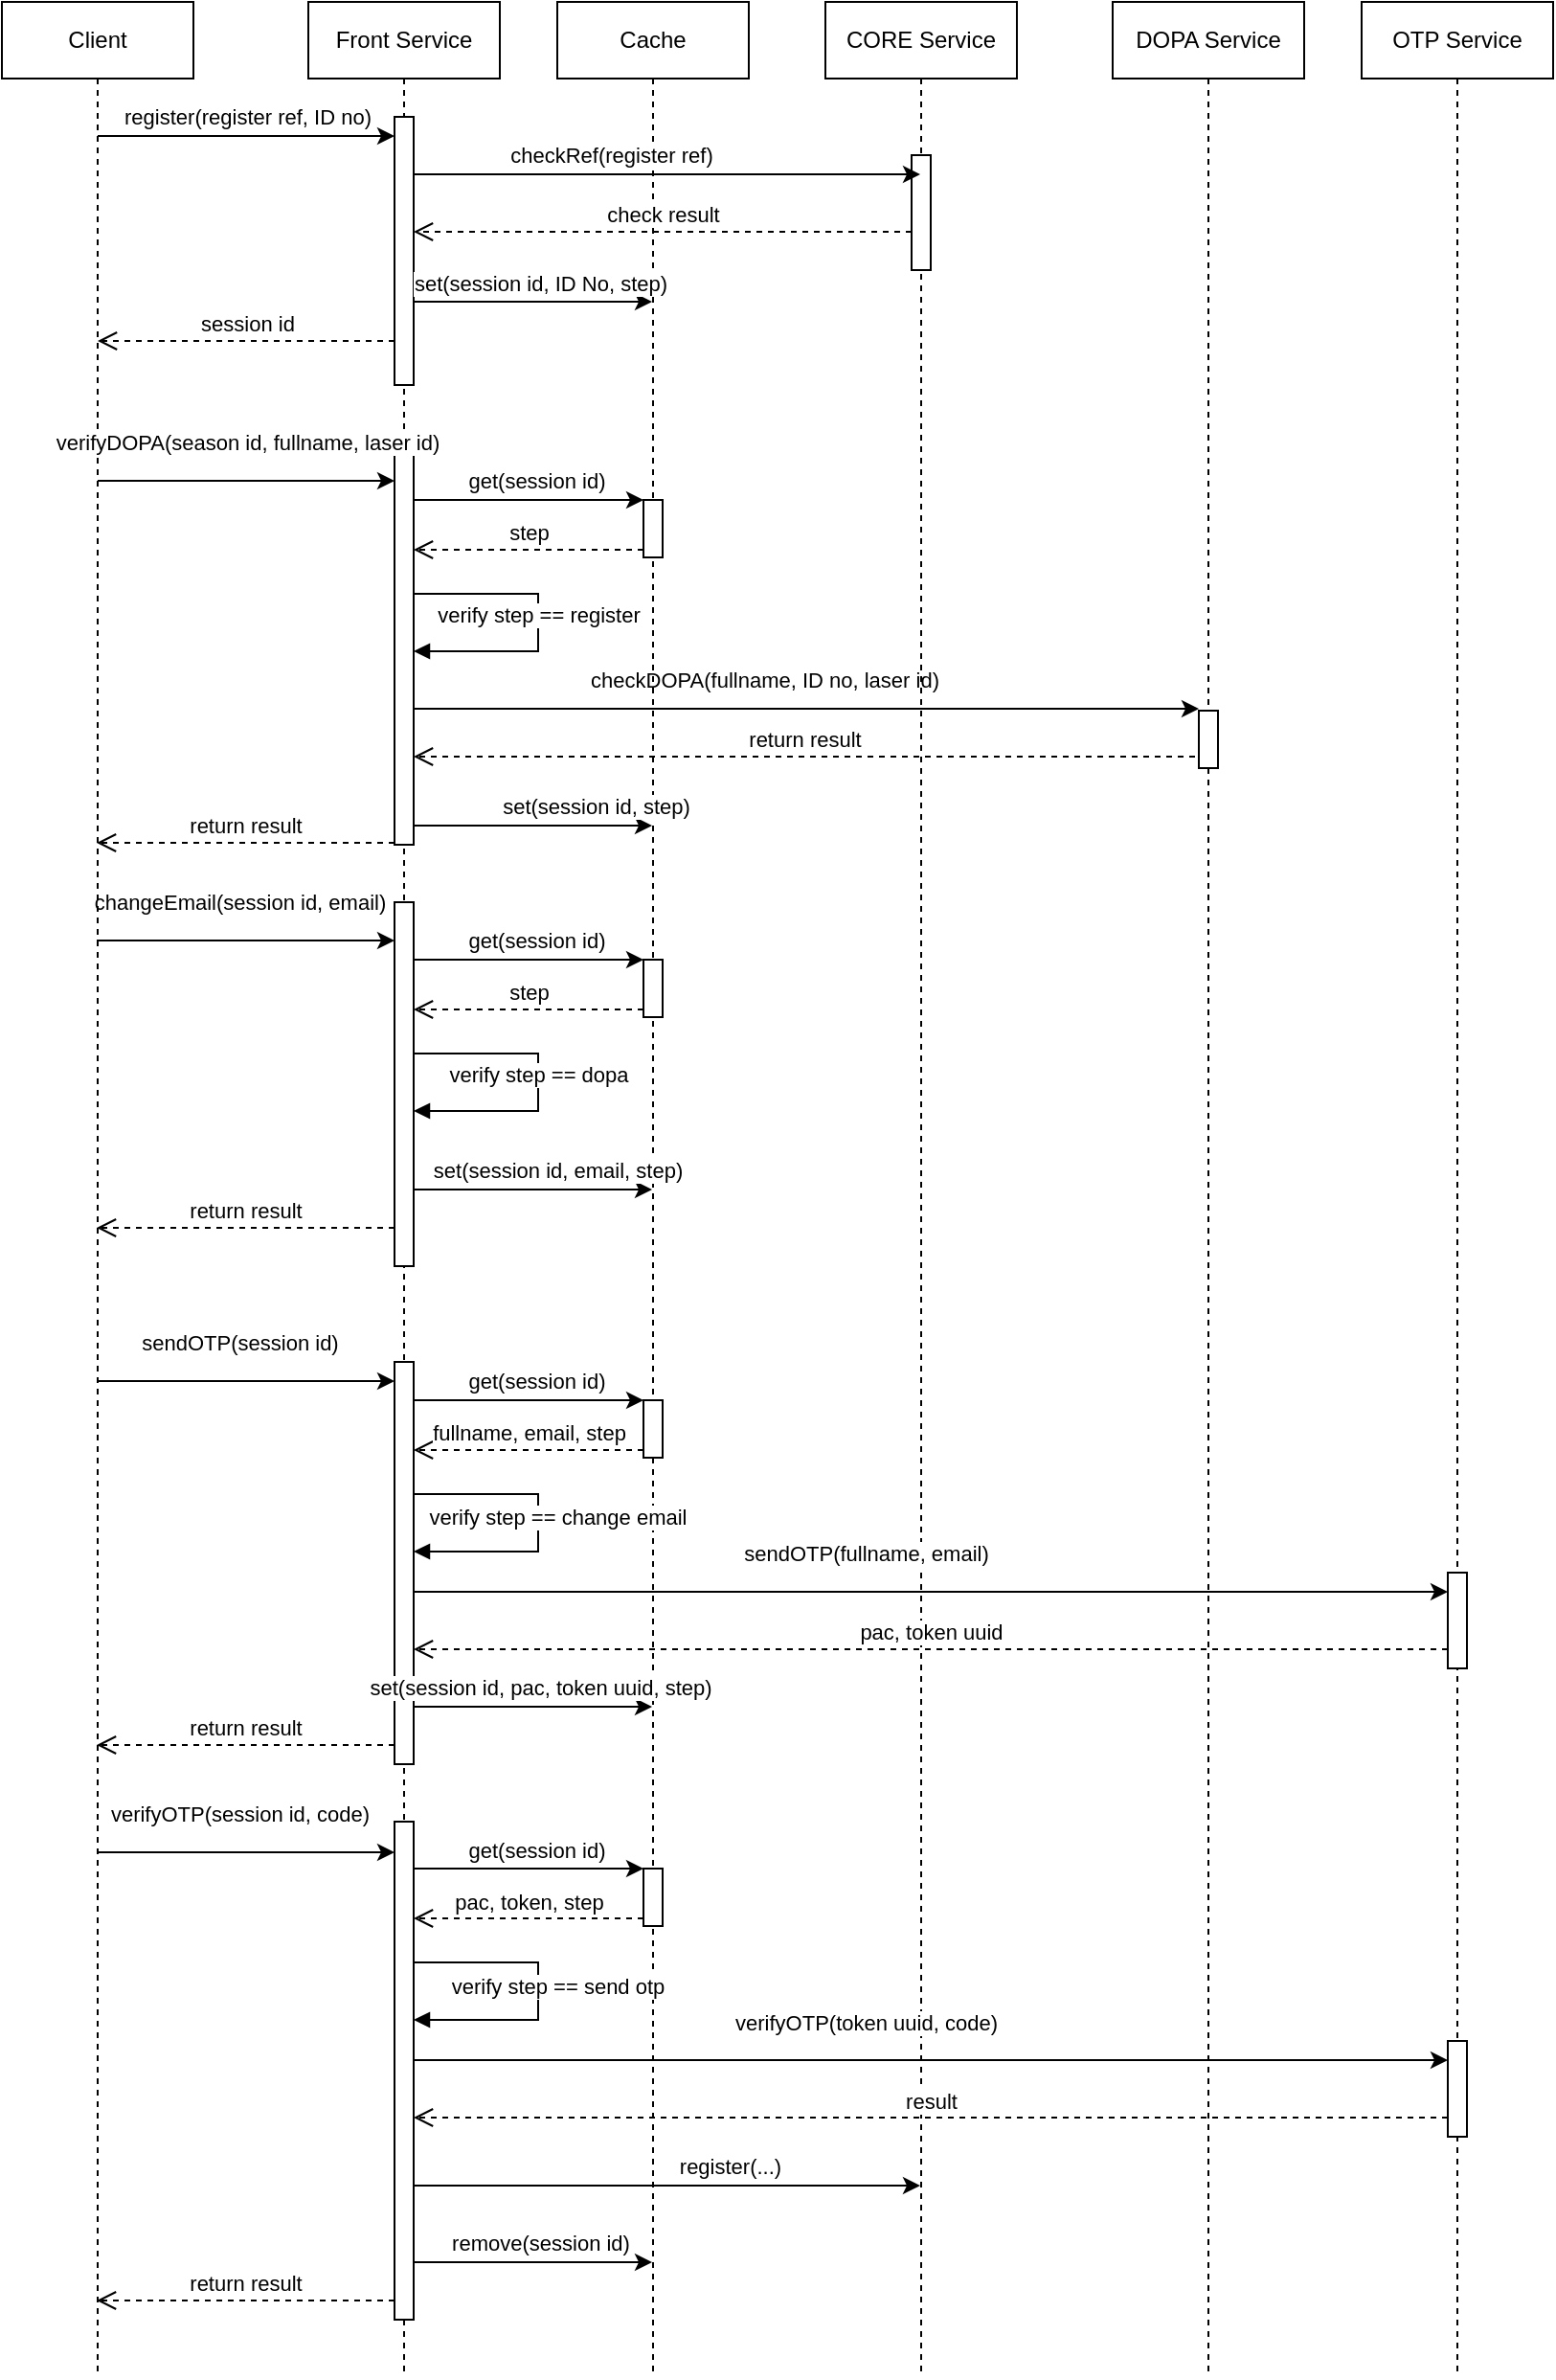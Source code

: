 <mxfile version="21.7.4" type="device">
  <diagram name="Page-1" id="2YBvvXClWsGukQMizWep">
    <mxGraphModel dx="984" dy="750" grid="1" gridSize="10" guides="1" tooltips="1" connect="1" arrows="1" fold="1" page="1" pageScale="1" pageWidth="850" pageHeight="1100" math="0" shadow="0">
      <root>
        <mxCell id="0" />
        <mxCell id="1" parent="0" />
        <mxCell id="aM9ryv3xv72pqoxQDRHE-1" value="Front Service" style="shape=umlLifeline;perimeter=lifelinePerimeter;whiteSpace=wrap;html=1;container=0;dropTarget=0;collapsible=0;recursiveResize=0;outlineConnect=0;portConstraint=eastwest;newEdgeStyle={&quot;edgeStyle&quot;:&quot;elbowEdgeStyle&quot;,&quot;elbow&quot;:&quot;vertical&quot;,&quot;curved&quot;:0,&quot;rounded&quot;:0};" parent="1" vertex="1">
          <mxGeometry x="170" y="40" width="100" height="1240" as="geometry" />
        </mxCell>
        <mxCell id="tgeR2nkM4_BLuT0nxEA1-6" value="" style="html=1;points=[];perimeter=orthogonalPerimeter;outlineConnect=0;targetShapes=umlLifeline;portConstraint=eastwest;newEdgeStyle={&quot;edgeStyle&quot;:&quot;elbowEdgeStyle&quot;,&quot;elbow&quot;:&quot;vertical&quot;,&quot;curved&quot;:0,&quot;rounded&quot;:0};" vertex="1" parent="aM9ryv3xv72pqoxQDRHE-1">
          <mxGeometry x="45" y="60" width="10" height="140" as="geometry" />
        </mxCell>
        <mxCell id="tgeR2nkM4_BLuT0nxEA1-25" style="edgeStyle=elbowEdgeStyle;rounded=0;orthogonalLoop=1;jettySize=auto;html=1;elbow=vertical;curved=0;" edge="1" parent="1">
          <mxGeometry relative="1" as="geometry">
            <mxPoint x="225" y="409" as="sourcePoint" />
            <mxPoint x="635" y="409" as="targetPoint" />
          </mxGeometry>
        </mxCell>
        <mxCell id="tgeR2nkM4_BLuT0nxEA1-26" value="checkDOPA(fullname, ID no, laser id)" style="edgeLabel;html=1;align=center;verticalAlign=middle;resizable=0;points=[];" vertex="1" connectable="0" parent="tgeR2nkM4_BLuT0nxEA1-25">
          <mxGeometry x="-0.122" y="-1" relative="1" as="geometry">
            <mxPoint x="3" y="-16" as="offset" />
          </mxGeometry>
        </mxCell>
        <mxCell id="tgeR2nkM4_BLuT0nxEA1-18" value="" style="html=1;points=[];perimeter=orthogonalPerimeter;outlineConnect=0;targetShapes=umlLifeline;portConstraint=eastwest;newEdgeStyle={&quot;edgeStyle&quot;:&quot;elbowEdgeStyle&quot;,&quot;elbow&quot;:&quot;vertical&quot;,&quot;curved&quot;:0,&quot;rounded&quot;:0};" vertex="1" parent="1">
          <mxGeometry x="215" y="270" width="10" height="210" as="geometry" />
        </mxCell>
        <mxCell id="tgeR2nkM4_BLuT0nxEA1-14" value="Cache" style="shape=umlLifeline;perimeter=lifelinePerimeter;whiteSpace=wrap;html=1;container=0;dropTarget=0;collapsible=0;recursiveResize=0;outlineConnect=0;portConstraint=eastwest;newEdgeStyle={&quot;edgeStyle&quot;:&quot;elbowEdgeStyle&quot;,&quot;elbow&quot;:&quot;vertical&quot;,&quot;curved&quot;:0,&quot;rounded&quot;:0};fontStyle=0" vertex="1" parent="1">
          <mxGeometry x="300" y="40" width="100" height="1240" as="geometry" />
        </mxCell>
        <mxCell id="tgeR2nkM4_BLuT0nxEA1-20" value="" style="html=1;points=[];perimeter=orthogonalPerimeter;outlineConnect=0;targetShapes=umlLifeline;portConstraint=eastwest;newEdgeStyle={&quot;edgeStyle&quot;:&quot;elbowEdgeStyle&quot;,&quot;elbow&quot;:&quot;vertical&quot;,&quot;curved&quot;:0,&quot;rounded&quot;:0};" vertex="1" parent="tgeR2nkM4_BLuT0nxEA1-14">
          <mxGeometry x="45" y="260" width="10" height="30" as="geometry" />
        </mxCell>
        <mxCell id="tgeR2nkM4_BLuT0nxEA1-44" value="" style="html=1;points=[];perimeter=orthogonalPerimeter;outlineConnect=0;targetShapes=umlLifeline;portConstraint=eastwest;newEdgeStyle={&quot;edgeStyle&quot;:&quot;elbowEdgeStyle&quot;,&quot;elbow&quot;:&quot;vertical&quot;,&quot;curved&quot;:0,&quot;rounded&quot;:0};" vertex="1" parent="tgeR2nkM4_BLuT0nxEA1-14">
          <mxGeometry x="45" y="730" width="10" height="30" as="geometry" />
        </mxCell>
        <mxCell id="tgeR2nkM4_BLuT0nxEA1-45" value="get(session id)" style="edgeStyle=elbowEdgeStyle;rounded=0;orthogonalLoop=1;jettySize=auto;html=1;elbow=vertical;curved=0;" edge="1" parent="tgeR2nkM4_BLuT0nxEA1-14">
          <mxGeometry x="0.044" y="10" relative="1" as="geometry">
            <mxPoint x="-75" y="730" as="sourcePoint" />
            <mxPoint x="45" y="730" as="targetPoint" />
            <mxPoint x="1" as="offset" />
          </mxGeometry>
        </mxCell>
        <mxCell id="tgeR2nkM4_BLuT0nxEA1-46" value="fullname, email, step" style="html=1;verticalAlign=bottom;endArrow=open;dashed=1;endSize=8;edgeStyle=elbowEdgeStyle;elbow=vertical;curved=0;rounded=0;" edge="1" parent="tgeR2nkM4_BLuT0nxEA1-14">
          <mxGeometry relative="1" as="geometry">
            <mxPoint x="-75" y="756" as="targetPoint" />
            <Array as="points">
              <mxPoint x="-30" y="756" />
            </Array>
            <mxPoint x="45" y="756" as="sourcePoint" />
            <mxPoint as="offset" />
          </mxGeometry>
        </mxCell>
        <mxCell id="tgeR2nkM4_BLuT0nxEA1-47" value="verify step == change email" style="html=1;verticalAlign=bottom;endArrow=block;edgeStyle=elbowEdgeStyle;elbow=horizontal;curved=0;rounded=0;" edge="1" parent="tgeR2nkM4_BLuT0nxEA1-14">
          <mxGeometry x="0.075" y="10" relative="1" as="geometry">
            <mxPoint x="-75" y="779" as="sourcePoint" />
            <Array as="points">
              <mxPoint x="-10" y="779" />
            </Array>
            <mxPoint x="-75" y="809" as="targetPoint" />
            <mxPoint as="offset" />
          </mxGeometry>
        </mxCell>
        <mxCell id="tgeR2nkM4_BLuT0nxEA1-7" value="CORE Service" style="shape=umlLifeline;perimeter=lifelinePerimeter;whiteSpace=wrap;html=1;container=0;dropTarget=0;collapsible=0;recursiveResize=0;outlineConnect=0;portConstraint=eastwest;newEdgeStyle={&quot;edgeStyle&quot;:&quot;elbowEdgeStyle&quot;,&quot;elbow&quot;:&quot;vertical&quot;,&quot;curved&quot;:0,&quot;rounded&quot;:0};" vertex="1" parent="1">
          <mxGeometry x="440" y="40" width="100" height="1240" as="geometry" />
        </mxCell>
        <mxCell id="tgeR2nkM4_BLuT0nxEA1-8" value="" style="html=1;points=[];perimeter=orthogonalPerimeter;outlineConnect=0;targetShapes=umlLifeline;portConstraint=eastwest;newEdgeStyle={&quot;edgeStyle&quot;:&quot;elbowEdgeStyle&quot;,&quot;elbow&quot;:&quot;vertical&quot;,&quot;curved&quot;:0,&quot;rounded&quot;:0};" vertex="1" parent="tgeR2nkM4_BLuT0nxEA1-7">
          <mxGeometry x="45" y="80" width="10" height="60" as="geometry" />
        </mxCell>
        <mxCell id="aM9ryv3xv72pqoxQDRHE-5" value="DOPA Service" style="shape=umlLifeline;perimeter=lifelinePerimeter;whiteSpace=wrap;html=1;container=0;dropTarget=0;collapsible=0;recursiveResize=0;outlineConnect=0;portConstraint=eastwest;newEdgeStyle={&quot;edgeStyle&quot;:&quot;elbowEdgeStyle&quot;,&quot;elbow&quot;:&quot;vertical&quot;,&quot;curved&quot;:0,&quot;rounded&quot;:0};" parent="1" vertex="1">
          <mxGeometry x="590" y="40" width="100" height="1240" as="geometry" />
        </mxCell>
        <mxCell id="tgeR2nkM4_BLuT0nxEA1-27" value="" style="html=1;points=[];perimeter=orthogonalPerimeter;outlineConnect=0;targetShapes=umlLifeline;portConstraint=eastwest;newEdgeStyle={&quot;edgeStyle&quot;:&quot;elbowEdgeStyle&quot;,&quot;elbow&quot;:&quot;vertical&quot;,&quot;curved&quot;:0,&quot;rounded&quot;:0};" vertex="1" parent="aM9ryv3xv72pqoxQDRHE-5">
          <mxGeometry x="45" y="370" width="10" height="30" as="geometry" />
        </mxCell>
        <mxCell id="tgeR2nkM4_BLuT0nxEA1-5" value="register(register ref, ID no)" style="edgeStyle=elbowEdgeStyle;rounded=0;orthogonalLoop=1;jettySize=auto;html=1;elbow=vertical;curved=0;" edge="1" parent="1" source="tgeR2nkM4_BLuT0nxEA1-1">
          <mxGeometry y="10" relative="1" as="geometry">
            <mxPoint x="59.5" y="110" as="sourcePoint" />
            <mxPoint x="215" y="110" as="targetPoint" />
            <mxPoint as="offset" />
          </mxGeometry>
        </mxCell>
        <mxCell id="tgeR2nkM4_BLuT0nxEA1-31" style="edgeStyle=elbowEdgeStyle;rounded=0;orthogonalLoop=1;jettySize=auto;html=1;elbow=vertical;curved=0;" edge="1" parent="1">
          <mxGeometry relative="1" as="geometry">
            <mxPoint x="59.5" y="530" as="sourcePoint" />
            <mxPoint x="215" y="530" as="targetPoint" />
          </mxGeometry>
        </mxCell>
        <mxCell id="tgeR2nkM4_BLuT0nxEA1-32" value="changeEmail(session id, email)" style="edgeLabel;html=1;align=center;verticalAlign=middle;resizable=0;points=[];" vertex="1" connectable="0" parent="tgeR2nkM4_BLuT0nxEA1-31">
          <mxGeometry x="-0.265" y="-1" relative="1" as="geometry">
            <mxPoint x="17" y="-21" as="offset" />
          </mxGeometry>
        </mxCell>
        <mxCell id="tgeR2nkM4_BLuT0nxEA1-1" value="Client" style="shape=umlLifeline;perimeter=lifelinePerimeter;whiteSpace=wrap;html=1;container=0;dropTarget=0;collapsible=0;recursiveResize=0;outlineConnect=0;portConstraint=eastwest;newEdgeStyle={&quot;edgeStyle&quot;:&quot;elbowEdgeStyle&quot;,&quot;elbow&quot;:&quot;vertical&quot;,&quot;curved&quot;:0,&quot;rounded&quot;:0};" vertex="1" parent="1">
          <mxGeometry x="10" y="40" width="100" height="1240" as="geometry" />
        </mxCell>
        <mxCell id="tgeR2nkM4_BLuT0nxEA1-3" value="OTP Service" style="shape=umlLifeline;perimeter=lifelinePerimeter;whiteSpace=wrap;html=1;container=0;dropTarget=0;collapsible=0;recursiveResize=0;outlineConnect=0;portConstraint=eastwest;newEdgeStyle={&quot;edgeStyle&quot;:&quot;elbowEdgeStyle&quot;,&quot;elbow&quot;:&quot;vertical&quot;,&quot;curved&quot;:0,&quot;rounded&quot;:0};fontStyle=0" vertex="1" parent="1">
          <mxGeometry x="720" y="40" width="100" height="1240" as="geometry" />
        </mxCell>
        <mxCell id="tgeR2nkM4_BLuT0nxEA1-4" value="" style="html=1;points=[];perimeter=orthogonalPerimeter;outlineConnect=0;targetShapes=umlLifeline;portConstraint=eastwest;newEdgeStyle={&quot;edgeStyle&quot;:&quot;elbowEdgeStyle&quot;,&quot;elbow&quot;:&quot;vertical&quot;,&quot;curved&quot;:0,&quot;rounded&quot;:0};" vertex="1" parent="tgeR2nkM4_BLuT0nxEA1-3">
          <mxGeometry x="45" y="820" width="10" height="50" as="geometry" />
        </mxCell>
        <mxCell id="tgeR2nkM4_BLuT0nxEA1-9" style="edgeStyle=elbowEdgeStyle;rounded=0;orthogonalLoop=1;jettySize=auto;html=1;elbow=vertical;curved=0;" edge="1" parent="1" target="tgeR2nkM4_BLuT0nxEA1-7">
          <mxGeometry relative="1" as="geometry">
            <mxPoint x="225" y="130" as="sourcePoint" />
            <mxPoint x="420" y="130" as="targetPoint" />
          </mxGeometry>
        </mxCell>
        <mxCell id="tgeR2nkM4_BLuT0nxEA1-10" value="checkRef(register ref)" style="edgeLabel;html=1;align=center;verticalAlign=middle;resizable=0;points=[];" vertex="1" connectable="0" parent="tgeR2nkM4_BLuT0nxEA1-9">
          <mxGeometry x="-0.21" relative="1" as="geometry">
            <mxPoint x="-2" y="-10" as="offset" />
          </mxGeometry>
        </mxCell>
        <mxCell id="tgeR2nkM4_BLuT0nxEA1-11" value="check result" style="html=1;verticalAlign=bottom;endArrow=open;dashed=1;endSize=8;edgeStyle=elbowEdgeStyle;elbow=vertical;curved=0;rounded=0;" edge="1" parent="1" source="tgeR2nkM4_BLuT0nxEA1-8" target="tgeR2nkM4_BLuT0nxEA1-6">
          <mxGeometry relative="1" as="geometry">
            <mxPoint x="190" y="280" as="targetPoint" />
            <Array as="points">
              <mxPoint x="300" y="160" />
            </Array>
            <mxPoint x="390" y="230" as="sourcePoint" />
            <mxPoint as="offset" />
          </mxGeometry>
        </mxCell>
        <mxCell id="tgeR2nkM4_BLuT0nxEA1-16" value="set(session id, ID No, step)" style="edgeStyle=elbowEdgeStyle;rounded=0;orthogonalLoop=1;jettySize=auto;html=1;elbow=vertical;curved=0;" edge="1" parent="1">
          <mxGeometry x="0.044" y="10" relative="1" as="geometry">
            <mxPoint x="225" y="196.5" as="sourcePoint" />
            <mxPoint x="349.5" y="196.5" as="targetPoint" />
            <mxPoint x="1" as="offset" />
          </mxGeometry>
        </mxCell>
        <mxCell id="tgeR2nkM4_BLuT0nxEA1-17" value="session id" style="html=1;verticalAlign=bottom;endArrow=open;dashed=1;endSize=8;edgeStyle=elbowEdgeStyle;elbow=vertical;curved=0;rounded=0;" edge="1" parent="1" source="tgeR2nkM4_BLuT0nxEA1-6" target="tgeR2nkM4_BLuT0nxEA1-1">
          <mxGeometry relative="1" as="geometry">
            <mxPoint x="69.5" y="217" as="targetPoint" />
            <Array as="points">
              <mxPoint x="130" y="217" />
            </Array>
            <mxPoint x="219.5" y="217" as="sourcePoint" />
          </mxGeometry>
        </mxCell>
        <mxCell id="tgeR2nkM4_BLuT0nxEA1-19" value="verifyDOPA(season id, fullname, laser id)" style="edgeStyle=elbowEdgeStyle;rounded=0;orthogonalLoop=1;jettySize=auto;html=1;elbow=vertical;curved=0;" edge="1" parent="1" source="tgeR2nkM4_BLuT0nxEA1-1">
          <mxGeometry y="20" relative="1" as="geometry">
            <mxPoint x="69.5" y="290" as="sourcePoint" />
            <mxPoint x="215" y="290" as="targetPoint" />
            <mxPoint as="offset" />
          </mxGeometry>
        </mxCell>
        <mxCell id="tgeR2nkM4_BLuT0nxEA1-21" value="get(session id)" style="edgeStyle=elbowEdgeStyle;rounded=0;orthogonalLoop=1;jettySize=auto;html=1;elbow=vertical;curved=0;" edge="1" parent="1">
          <mxGeometry x="0.044" y="10" relative="1" as="geometry">
            <mxPoint x="225" y="300" as="sourcePoint" />
            <mxPoint x="345" y="300" as="targetPoint" />
            <mxPoint x="1" as="offset" />
          </mxGeometry>
        </mxCell>
        <mxCell id="tgeR2nkM4_BLuT0nxEA1-22" value="step" style="html=1;verticalAlign=bottom;endArrow=open;dashed=1;endSize=8;edgeStyle=elbowEdgeStyle;elbow=vertical;curved=0;rounded=0;" edge="1" parent="1">
          <mxGeometry relative="1" as="geometry">
            <mxPoint x="225" y="326" as="targetPoint" />
            <Array as="points">
              <mxPoint x="270" y="326" />
            </Array>
            <mxPoint x="345" y="326" as="sourcePoint" />
          </mxGeometry>
        </mxCell>
        <mxCell id="tgeR2nkM4_BLuT0nxEA1-24" value="verify step == register" style="html=1;verticalAlign=bottom;endArrow=block;edgeStyle=elbowEdgeStyle;elbow=horizontal;curved=0;rounded=0;" edge="1" parent="1">
          <mxGeometry x="0.062" relative="1" as="geometry">
            <mxPoint x="225" y="349" as="sourcePoint" />
            <Array as="points">
              <mxPoint x="290" y="349" />
            </Array>
            <mxPoint x="225" y="379" as="targetPoint" />
            <mxPoint as="offset" />
          </mxGeometry>
        </mxCell>
        <mxCell id="tgeR2nkM4_BLuT0nxEA1-28" value="return result" style="html=1;verticalAlign=bottom;endArrow=open;dashed=1;endSize=8;edgeStyle=elbowEdgeStyle;elbow=vertical;curved=0;rounded=0;" edge="1" parent="1">
          <mxGeometry relative="1" as="geometry">
            <mxPoint x="225" y="434" as="targetPoint" />
            <Array as="points">
              <mxPoint x="303" y="434" />
            </Array>
            <mxPoint x="633" y="434" as="sourcePoint" />
          </mxGeometry>
        </mxCell>
        <mxCell id="tgeR2nkM4_BLuT0nxEA1-29" value="return result" style="html=1;verticalAlign=bottom;endArrow=open;dashed=1;endSize=8;edgeStyle=elbowEdgeStyle;elbow=horizontal;curved=0;rounded=0;" edge="1" parent="1">
          <mxGeometry x="0.003" relative="1" as="geometry">
            <mxPoint x="59.5" y="479" as="targetPoint" />
            <Array as="points">
              <mxPoint x="70" y="574" />
            </Array>
            <mxPoint x="215" y="479" as="sourcePoint" />
            <mxPoint as="offset" />
          </mxGeometry>
        </mxCell>
        <mxCell id="tgeR2nkM4_BLuT0nxEA1-30" value="" style="html=1;points=[];perimeter=orthogonalPerimeter;outlineConnect=0;targetShapes=umlLifeline;portConstraint=eastwest;newEdgeStyle={&quot;edgeStyle&quot;:&quot;elbowEdgeStyle&quot;,&quot;elbow&quot;:&quot;vertical&quot;,&quot;curved&quot;:0,&quot;rounded&quot;:0};" vertex="1" parent="1">
          <mxGeometry x="215" y="510" width="10" height="190" as="geometry" />
        </mxCell>
        <mxCell id="tgeR2nkM4_BLuT0nxEA1-33" value="set(session id, step)" style="edgeStyle=elbowEdgeStyle;rounded=0;orthogonalLoop=1;jettySize=auto;html=1;elbow=vertical;curved=0;" edge="1" parent="1">
          <mxGeometry x="0.526" y="10" relative="1" as="geometry">
            <mxPoint x="225" y="470" as="sourcePoint" />
            <mxPoint x="349.5" y="470" as="targetPoint" />
            <mxPoint as="offset" />
          </mxGeometry>
        </mxCell>
        <mxCell id="tgeR2nkM4_BLuT0nxEA1-35" value="" style="html=1;points=[];perimeter=orthogonalPerimeter;outlineConnect=0;targetShapes=umlLifeline;portConstraint=eastwest;newEdgeStyle={&quot;edgeStyle&quot;:&quot;elbowEdgeStyle&quot;,&quot;elbow&quot;:&quot;vertical&quot;,&quot;curved&quot;:0,&quot;rounded&quot;:0};" vertex="1" parent="1">
          <mxGeometry x="345" y="540" width="10" height="30" as="geometry" />
        </mxCell>
        <mxCell id="tgeR2nkM4_BLuT0nxEA1-36" value="get(session id)" style="edgeStyle=elbowEdgeStyle;rounded=0;orthogonalLoop=1;jettySize=auto;html=1;elbow=vertical;curved=0;" edge="1" parent="1">
          <mxGeometry x="0.044" y="10" relative="1" as="geometry">
            <mxPoint x="225" y="540" as="sourcePoint" />
            <mxPoint x="345" y="540" as="targetPoint" />
            <mxPoint x="1" as="offset" />
          </mxGeometry>
        </mxCell>
        <mxCell id="tgeR2nkM4_BLuT0nxEA1-37" value="step" style="html=1;verticalAlign=bottom;endArrow=open;dashed=1;endSize=8;edgeStyle=elbowEdgeStyle;elbow=vertical;curved=0;rounded=0;" edge="1" parent="1">
          <mxGeometry relative="1" as="geometry">
            <mxPoint x="225" y="566" as="targetPoint" />
            <Array as="points">
              <mxPoint x="270" y="566" />
            </Array>
            <mxPoint x="345" y="566" as="sourcePoint" />
            <mxPoint as="offset" />
          </mxGeometry>
        </mxCell>
        <mxCell id="tgeR2nkM4_BLuT0nxEA1-38" value="verify step == dopa" style="html=1;verticalAlign=bottom;endArrow=block;edgeStyle=elbowEdgeStyle;elbow=horizontal;curved=0;rounded=0;" edge="1" parent="1">
          <mxGeometry x="0.062" relative="1" as="geometry">
            <mxPoint x="225" y="589" as="sourcePoint" />
            <Array as="points">
              <mxPoint x="290" y="589" />
            </Array>
            <mxPoint x="225" y="619" as="targetPoint" />
            <mxPoint as="offset" />
          </mxGeometry>
        </mxCell>
        <mxCell id="tgeR2nkM4_BLuT0nxEA1-39" value="set(session id, email, step)" style="edgeStyle=elbowEdgeStyle;rounded=0;orthogonalLoop=1;jettySize=auto;html=1;elbow=vertical;curved=0;" edge="1" parent="1">
          <mxGeometry x="0.205" y="10" relative="1" as="geometry">
            <mxPoint x="225" y="660" as="sourcePoint" />
            <mxPoint x="349.5" y="660" as="targetPoint" />
            <mxPoint as="offset" />
          </mxGeometry>
        </mxCell>
        <mxCell id="tgeR2nkM4_BLuT0nxEA1-40" value="return result" style="html=1;verticalAlign=bottom;endArrow=open;dashed=1;endSize=8;edgeStyle=elbowEdgeStyle;elbow=horizontal;curved=0;rounded=0;" edge="1" parent="1">
          <mxGeometry x="0.003" relative="1" as="geometry">
            <mxPoint x="59.5" y="680" as="targetPoint" />
            <Array as="points">
              <mxPoint x="70" y="775" />
            </Array>
            <mxPoint x="215" y="680" as="sourcePoint" />
            <mxPoint as="offset" />
          </mxGeometry>
        </mxCell>
        <mxCell id="tgeR2nkM4_BLuT0nxEA1-41" style="edgeStyle=elbowEdgeStyle;rounded=0;orthogonalLoop=1;jettySize=auto;html=1;elbow=vertical;curved=0;" edge="1" parent="1">
          <mxGeometry relative="1" as="geometry">
            <mxPoint x="59.5" y="760" as="sourcePoint" />
            <mxPoint x="215" y="760" as="targetPoint" />
          </mxGeometry>
        </mxCell>
        <mxCell id="tgeR2nkM4_BLuT0nxEA1-42" value="sendOTP(session id)" style="edgeLabel;html=1;align=center;verticalAlign=middle;resizable=0;points=[];" vertex="1" connectable="0" parent="tgeR2nkM4_BLuT0nxEA1-41">
          <mxGeometry x="-0.265" y="-1" relative="1" as="geometry">
            <mxPoint x="17" y="-21" as="offset" />
          </mxGeometry>
        </mxCell>
        <mxCell id="tgeR2nkM4_BLuT0nxEA1-48" style="edgeStyle=elbowEdgeStyle;rounded=0;orthogonalLoop=1;jettySize=auto;html=1;elbow=vertical;curved=0;" edge="1" parent="1" target="tgeR2nkM4_BLuT0nxEA1-4">
          <mxGeometry relative="1" as="geometry">
            <mxPoint x="225" y="870" as="sourcePoint" />
            <mxPoint x="765" y="870" as="targetPoint" />
          </mxGeometry>
        </mxCell>
        <mxCell id="tgeR2nkM4_BLuT0nxEA1-49" value="sendOTP(fullname, email)" style="edgeLabel;html=1;align=center;verticalAlign=middle;resizable=0;points=[];" vertex="1" connectable="0" parent="tgeR2nkM4_BLuT0nxEA1-48">
          <mxGeometry x="-0.126" y="3" relative="1" as="geometry">
            <mxPoint y="-17" as="offset" />
          </mxGeometry>
        </mxCell>
        <mxCell id="tgeR2nkM4_BLuT0nxEA1-43" value="" style="html=1;points=[];perimeter=orthogonalPerimeter;outlineConnect=0;targetShapes=umlLifeline;portConstraint=eastwest;newEdgeStyle={&quot;edgeStyle&quot;:&quot;elbowEdgeStyle&quot;,&quot;elbow&quot;:&quot;vertical&quot;,&quot;curved&quot;:0,&quot;rounded&quot;:0};" vertex="1" parent="1">
          <mxGeometry x="215" y="750" width="10" height="210" as="geometry" />
        </mxCell>
        <mxCell id="tgeR2nkM4_BLuT0nxEA1-50" value="pac, token uuid" style="html=1;verticalAlign=bottom;endArrow=open;dashed=1;endSize=8;edgeStyle=elbowEdgeStyle;elbow=vertical;curved=0;rounded=0;" edge="1" parent="1" source="tgeR2nkM4_BLuT0nxEA1-4">
          <mxGeometry relative="1" as="geometry">
            <mxPoint x="225" y="900" as="targetPoint" />
            <Array as="points">
              <mxPoint x="303" y="900" />
            </Array>
            <mxPoint x="633" y="900" as="sourcePoint" />
            <mxPoint as="offset" />
          </mxGeometry>
        </mxCell>
        <mxCell id="tgeR2nkM4_BLuT0nxEA1-51" value="set(session id, pac, token uuid, step)" style="edgeStyle=elbowEdgeStyle;rounded=0;orthogonalLoop=1;jettySize=auto;html=1;elbow=horizontal;curved=0;" edge="1" parent="1">
          <mxGeometry x="0.044" y="10" relative="1" as="geometry">
            <mxPoint x="225" y="930" as="sourcePoint" />
            <mxPoint x="349.5" y="930" as="targetPoint" />
            <mxPoint x="1" as="offset" />
          </mxGeometry>
        </mxCell>
        <mxCell id="tgeR2nkM4_BLuT0nxEA1-52" value="return result" style="html=1;verticalAlign=bottom;endArrow=open;dashed=1;endSize=8;edgeStyle=elbowEdgeStyle;elbow=horizontal;curved=0;rounded=0;" edge="1" parent="1">
          <mxGeometry x="0.003" relative="1" as="geometry">
            <mxPoint x="59.5" y="950" as="targetPoint" />
            <Array as="points">
              <mxPoint x="70" y="1045" />
            </Array>
            <mxPoint x="215" y="950" as="sourcePoint" />
            <mxPoint as="offset" />
          </mxGeometry>
        </mxCell>
        <mxCell id="tgeR2nkM4_BLuT0nxEA1-53" style="edgeStyle=elbowEdgeStyle;rounded=0;orthogonalLoop=1;jettySize=auto;html=1;elbow=vertical;curved=0;" edge="1" parent="1" target="tgeR2nkM4_BLuT0nxEA1-55">
          <mxGeometry relative="1" as="geometry">
            <mxPoint x="59.5" y="1006" as="sourcePoint" />
            <mxPoint x="219.5" y="1006" as="targetPoint" />
          </mxGeometry>
        </mxCell>
        <mxCell id="tgeR2nkM4_BLuT0nxEA1-54" value="verifyOTP(session id, code)" style="edgeLabel;html=1;align=center;verticalAlign=middle;resizable=0;points=[];" vertex="1" connectable="0" parent="tgeR2nkM4_BLuT0nxEA1-53">
          <mxGeometry x="-0.265" y="-1" relative="1" as="geometry">
            <mxPoint x="17" y="-21" as="offset" />
          </mxGeometry>
        </mxCell>
        <mxCell id="tgeR2nkM4_BLuT0nxEA1-66" style="edgeStyle=elbowEdgeStyle;rounded=0;orthogonalLoop=1;jettySize=auto;html=1;elbow=vertical;curved=0;" edge="1" parent="1">
          <mxGeometry relative="1" as="geometry">
            <mxPoint x="225" y="1180" as="sourcePoint" />
            <mxPoint x="489.5" y="1180" as="targetPoint" />
          </mxGeometry>
        </mxCell>
        <mxCell id="tgeR2nkM4_BLuT0nxEA1-67" value="register(...)" style="edgeLabel;html=1;align=center;verticalAlign=middle;resizable=0;points=[];" vertex="1" connectable="0" parent="tgeR2nkM4_BLuT0nxEA1-66">
          <mxGeometry x="0.308" y="3" relative="1" as="geometry">
            <mxPoint x="-8" y="-7" as="offset" />
          </mxGeometry>
        </mxCell>
        <mxCell id="tgeR2nkM4_BLuT0nxEA1-55" value="" style="html=1;points=[];perimeter=orthogonalPerimeter;outlineConnect=0;targetShapes=umlLifeline;portConstraint=eastwest;newEdgeStyle={&quot;edgeStyle&quot;:&quot;elbowEdgeStyle&quot;,&quot;elbow&quot;:&quot;vertical&quot;,&quot;curved&quot;:0,&quot;rounded&quot;:0};" vertex="1" parent="1">
          <mxGeometry x="215" y="990" width="10" height="260" as="geometry" />
        </mxCell>
        <mxCell id="tgeR2nkM4_BLuT0nxEA1-56" value="" style="html=1;points=[];perimeter=orthogonalPerimeter;outlineConnect=0;targetShapes=umlLifeline;portConstraint=eastwest;newEdgeStyle={&quot;edgeStyle&quot;:&quot;elbowEdgeStyle&quot;,&quot;elbow&quot;:&quot;vertical&quot;,&quot;curved&quot;:0,&quot;rounded&quot;:0};" vertex="1" parent="1">
          <mxGeometry x="345" y="1014.5" width="10" height="30" as="geometry" />
        </mxCell>
        <mxCell id="tgeR2nkM4_BLuT0nxEA1-57" value="get(session id)" style="edgeStyle=elbowEdgeStyle;rounded=0;orthogonalLoop=1;jettySize=auto;html=1;elbow=vertical;curved=0;" edge="1" parent="1">
          <mxGeometry x="0.044" y="10" relative="1" as="geometry">
            <mxPoint x="225" y="1014.5" as="sourcePoint" />
            <mxPoint x="345" y="1014.5" as="targetPoint" />
            <mxPoint x="1" as="offset" />
          </mxGeometry>
        </mxCell>
        <mxCell id="tgeR2nkM4_BLuT0nxEA1-58" value="pac, token, step" style="html=1;verticalAlign=bottom;endArrow=open;dashed=1;endSize=8;edgeStyle=elbowEdgeStyle;elbow=vertical;curved=0;rounded=0;" edge="1" parent="1">
          <mxGeometry relative="1" as="geometry">
            <mxPoint x="225" y="1040.5" as="targetPoint" />
            <Array as="points">
              <mxPoint x="270" y="1040.5" />
            </Array>
            <mxPoint x="345" y="1040.5" as="sourcePoint" />
            <mxPoint as="offset" />
          </mxGeometry>
        </mxCell>
        <mxCell id="tgeR2nkM4_BLuT0nxEA1-59" value="verify step == send otp" style="html=1;verticalAlign=bottom;endArrow=block;edgeStyle=elbowEdgeStyle;elbow=horizontal;curved=0;rounded=0;" edge="1" parent="1">
          <mxGeometry x="0.075" y="10" relative="1" as="geometry">
            <mxPoint x="225" y="1063.5" as="sourcePoint" />
            <Array as="points">
              <mxPoint x="290" y="1063.5" />
            </Array>
            <mxPoint x="225" y="1093.5" as="targetPoint" />
            <mxPoint as="offset" />
          </mxGeometry>
        </mxCell>
        <mxCell id="tgeR2nkM4_BLuT0nxEA1-60" value="" style="html=1;points=[];perimeter=orthogonalPerimeter;outlineConnect=0;targetShapes=umlLifeline;portConstraint=eastwest;newEdgeStyle={&quot;edgeStyle&quot;:&quot;elbowEdgeStyle&quot;,&quot;elbow&quot;:&quot;vertical&quot;,&quot;curved&quot;:0,&quot;rounded&quot;:0};" vertex="1" parent="1">
          <mxGeometry x="765" y="1104.5" width="10" height="50" as="geometry" />
        </mxCell>
        <mxCell id="tgeR2nkM4_BLuT0nxEA1-61" style="edgeStyle=elbowEdgeStyle;rounded=0;orthogonalLoop=1;jettySize=auto;html=1;elbow=vertical;curved=0;" edge="1" parent="1" target="tgeR2nkM4_BLuT0nxEA1-60">
          <mxGeometry relative="1" as="geometry">
            <mxPoint x="225" y="1114.5" as="sourcePoint" />
            <mxPoint x="765" y="1114.5" as="targetPoint" />
          </mxGeometry>
        </mxCell>
        <mxCell id="tgeR2nkM4_BLuT0nxEA1-62" value="verifyOTP(token uuid, code)" style="edgeLabel;html=1;align=center;verticalAlign=middle;resizable=0;points=[];" vertex="1" connectable="0" parent="tgeR2nkM4_BLuT0nxEA1-61">
          <mxGeometry x="-0.126" y="3" relative="1" as="geometry">
            <mxPoint y="-17" as="offset" />
          </mxGeometry>
        </mxCell>
        <mxCell id="tgeR2nkM4_BLuT0nxEA1-63" value="result" style="html=1;verticalAlign=bottom;endArrow=open;dashed=1;endSize=8;edgeStyle=elbowEdgeStyle;elbow=vertical;curved=0;rounded=0;" edge="1" parent="1" source="tgeR2nkM4_BLuT0nxEA1-60">
          <mxGeometry relative="1" as="geometry">
            <mxPoint x="225" y="1144.5" as="targetPoint" />
            <Array as="points">
              <mxPoint x="303" y="1144.5" />
            </Array>
            <mxPoint x="633" y="1144.5" as="sourcePoint" />
            <mxPoint as="offset" />
          </mxGeometry>
        </mxCell>
        <mxCell id="tgeR2nkM4_BLuT0nxEA1-64" value="remove(session id)" style="edgeStyle=elbowEdgeStyle;rounded=0;orthogonalLoop=1;jettySize=auto;html=1;elbow=horizontal;curved=0;" edge="1" parent="1">
          <mxGeometry x="0.044" y="10" relative="1" as="geometry">
            <mxPoint x="225" y="1220" as="sourcePoint" />
            <mxPoint x="349.5" y="1220" as="targetPoint" />
            <mxPoint x="1" as="offset" />
          </mxGeometry>
        </mxCell>
        <mxCell id="tgeR2nkM4_BLuT0nxEA1-65" value="return result" style="html=1;verticalAlign=bottom;endArrow=open;dashed=1;endSize=8;edgeStyle=elbowEdgeStyle;elbow=horizontal;curved=0;rounded=0;" edge="1" parent="1">
          <mxGeometry x="0.003" relative="1" as="geometry">
            <mxPoint x="59.5" y="1240" as="targetPoint" />
            <Array as="points">
              <mxPoint x="70" y="1335" />
            </Array>
            <mxPoint x="215" y="1240" as="sourcePoint" />
            <mxPoint as="offset" />
          </mxGeometry>
        </mxCell>
      </root>
    </mxGraphModel>
  </diagram>
</mxfile>
